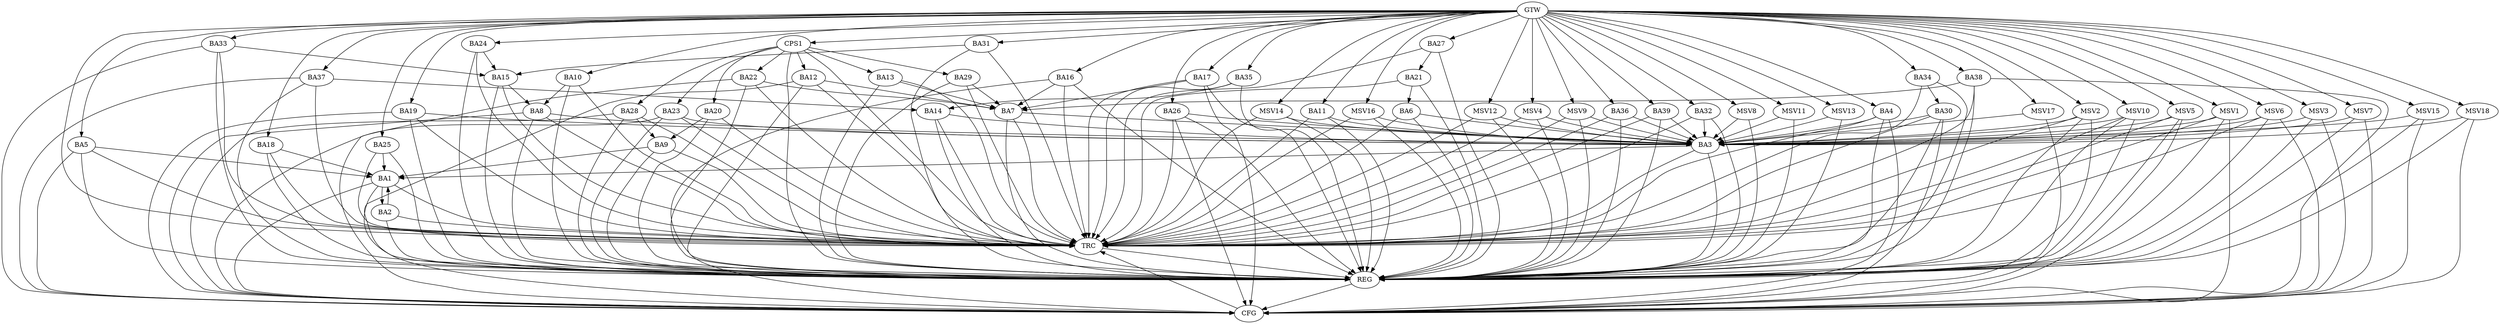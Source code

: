 strict digraph G {
  BA1 [ label="BA1" ];
  BA2 [ label="BA2" ];
  BA3 [ label="BA3" ];
  BA4 [ label="BA4" ];
  BA5 [ label="BA5" ];
  BA6 [ label="BA6" ];
  BA7 [ label="BA7" ];
  BA8 [ label="BA8" ];
  BA9 [ label="BA9" ];
  BA10 [ label="BA10" ];
  BA11 [ label="BA11" ];
  BA12 [ label="BA12" ];
  BA13 [ label="BA13" ];
  BA14 [ label="BA14" ];
  BA15 [ label="BA15" ];
  BA16 [ label="BA16" ];
  BA17 [ label="BA17" ];
  BA18 [ label="BA18" ];
  BA19 [ label="BA19" ];
  BA20 [ label="BA20" ];
  BA21 [ label="BA21" ];
  BA22 [ label="BA22" ];
  BA23 [ label="BA23" ];
  BA24 [ label="BA24" ];
  BA25 [ label="BA25" ];
  BA26 [ label="BA26" ];
  BA27 [ label="BA27" ];
  BA28 [ label="BA28" ];
  BA29 [ label="BA29" ];
  BA30 [ label="BA30" ];
  BA31 [ label="BA31" ];
  BA32 [ label="BA32" ];
  BA33 [ label="BA33" ];
  BA34 [ label="BA34" ];
  BA35 [ label="BA35" ];
  BA36 [ label="BA36" ];
  BA37 [ label="BA37" ];
  BA38 [ label="BA38" ];
  BA39 [ label="BA39" ];
  CPS1 [ label="CPS1" ];
  GTW [ label="GTW" ];
  REG [ label="REG" ];
  CFG [ label="CFG" ];
  TRC [ label="TRC" ];
  MSV1 [ label="MSV1" ];
  MSV2 [ label="MSV2" ];
  MSV3 [ label="MSV3" ];
  MSV4 [ label="MSV4" ];
  MSV5 [ label="MSV5" ];
  MSV6 [ label="MSV6" ];
  MSV7 [ label="MSV7" ];
  MSV8 [ label="MSV8" ];
  MSV9 [ label="MSV9" ];
  MSV10 [ label="MSV10" ];
  MSV11 [ label="MSV11" ];
  MSV12 [ label="MSV12" ];
  MSV13 [ label="MSV13" ];
  MSV14 [ label="MSV14" ];
  MSV15 [ label="MSV15" ];
  MSV16 [ label="MSV16" ];
  MSV17 [ label="MSV17" ];
  MSV18 [ label="MSV18" ];
  BA1 -> BA2;
  BA2 -> BA1;
  BA3 -> BA1;
  BA4 -> BA3;
  BA5 -> BA1;
  BA6 -> BA3;
  BA7 -> BA3;
  BA8 -> BA3;
  BA9 -> BA1;
  BA10 -> BA8;
  BA11 -> BA3;
  BA12 -> BA7;
  BA13 -> BA7;
  BA14 -> BA3;
  BA15 -> BA8;
  BA16 -> BA7;
  BA17 -> BA7;
  BA18 -> BA1;
  BA19 -> BA3;
  BA20 -> BA9;
  BA21 -> BA6;
  BA22 -> BA7;
  BA23 -> BA3;
  BA24 -> BA15;
  BA25 -> BA1;
  BA26 -> BA3;
  BA27 -> BA21;
  BA28 -> BA9;
  BA29 -> BA7;
  BA30 -> BA3;
  BA31 -> BA15;
  BA32 -> BA3;
  BA33 -> BA15;
  BA34 -> BA30;
  BA35 -> BA14;
  BA36 -> BA3;
  BA37 -> BA14;
  BA38 -> BA7;
  BA39 -> BA3;
  CPS1 -> BA22;
  CPS1 -> BA28;
  CPS1 -> BA20;
  CPS1 -> BA29;
  CPS1 -> BA12;
  CPS1 -> BA13;
  CPS1 -> BA23;
  GTW -> BA4;
  GTW -> BA5;
  GTW -> BA10;
  GTW -> BA11;
  GTW -> BA16;
  GTW -> BA17;
  GTW -> BA18;
  GTW -> BA19;
  GTW -> BA24;
  GTW -> BA25;
  GTW -> BA26;
  GTW -> BA27;
  GTW -> BA31;
  GTW -> BA32;
  GTW -> BA33;
  GTW -> BA34;
  GTW -> BA35;
  GTW -> BA36;
  GTW -> BA37;
  GTW -> BA38;
  GTW -> BA39;
  GTW -> CPS1;
  BA1 -> REG;
  BA2 -> REG;
  BA3 -> REG;
  BA4 -> REG;
  BA5 -> REG;
  BA6 -> REG;
  BA7 -> REG;
  BA8 -> REG;
  BA9 -> REG;
  BA10 -> REG;
  BA11 -> REG;
  BA12 -> REG;
  BA13 -> REG;
  BA14 -> REG;
  BA15 -> REG;
  BA16 -> REG;
  BA17 -> REG;
  BA18 -> REG;
  BA19 -> REG;
  BA20 -> REG;
  BA21 -> REG;
  BA22 -> REG;
  BA23 -> REG;
  BA24 -> REG;
  BA25 -> REG;
  BA26 -> REG;
  BA27 -> REG;
  BA28 -> REG;
  BA29 -> REG;
  BA30 -> REG;
  BA31 -> REG;
  BA32 -> REG;
  BA33 -> REG;
  BA34 -> REG;
  BA35 -> REG;
  BA36 -> REG;
  BA37 -> REG;
  BA38 -> REG;
  BA39 -> REG;
  CPS1 -> REG;
  BA23 -> CFG;
  BA8 -> CFG;
  BA38 -> CFG;
  BA19 -> CFG;
  BA17 -> CFG;
  BA12 -> CFG;
  BA30 -> CFG;
  BA33 -> CFG;
  BA37 -> CFG;
  BA1 -> CFG;
  BA22 -> CFG;
  BA26 -> CFG;
  BA4 -> CFG;
  BA28 -> CFG;
  BA5 -> CFG;
  BA16 -> CFG;
  REG -> CFG;
  BA1 -> TRC;
  BA2 -> TRC;
  BA3 -> TRC;
  BA4 -> TRC;
  BA5 -> TRC;
  BA6 -> TRC;
  BA7 -> TRC;
  BA8 -> TRC;
  BA9 -> TRC;
  BA10 -> TRC;
  BA11 -> TRC;
  BA12 -> TRC;
  BA13 -> TRC;
  BA14 -> TRC;
  BA15 -> TRC;
  BA16 -> TRC;
  BA17 -> TRC;
  BA18 -> TRC;
  BA19 -> TRC;
  BA20 -> TRC;
  BA21 -> TRC;
  BA22 -> TRC;
  BA23 -> TRC;
  BA24 -> TRC;
  BA25 -> TRC;
  BA26 -> TRC;
  BA27 -> TRC;
  BA28 -> TRC;
  BA29 -> TRC;
  BA30 -> TRC;
  BA31 -> TRC;
  BA32 -> TRC;
  BA33 -> TRC;
  BA34 -> TRC;
  BA35 -> TRC;
  BA36 -> TRC;
  BA37 -> TRC;
  BA38 -> TRC;
  BA39 -> TRC;
  CPS1 -> TRC;
  GTW -> TRC;
  CFG -> TRC;
  TRC -> REG;
  MSV1 -> BA3;
  MSV2 -> BA3;
  MSV3 -> BA3;
  MSV4 -> BA3;
  GTW -> MSV1;
  MSV1 -> REG;
  MSV1 -> TRC;
  MSV1 -> CFG;
  GTW -> MSV2;
  MSV2 -> REG;
  MSV2 -> TRC;
  MSV2 -> CFG;
  GTW -> MSV3;
  MSV3 -> REG;
  MSV3 -> CFG;
  GTW -> MSV4;
  MSV4 -> REG;
  MSV4 -> TRC;
  MSV5 -> BA3;
  GTW -> MSV5;
  MSV5 -> REG;
  MSV5 -> TRC;
  MSV5 -> CFG;
  MSV6 -> BA3;
  GTW -> MSV6;
  MSV6 -> REG;
  MSV6 -> TRC;
  MSV6 -> CFG;
  MSV7 -> BA3;
  GTW -> MSV7;
  MSV7 -> REG;
  MSV7 -> CFG;
  MSV8 -> BA3;
  MSV9 -> BA3;
  MSV10 -> BA3;
  MSV11 -> BA3;
  MSV12 -> BA3;
  MSV13 -> BA3;
  GTW -> MSV8;
  MSV8 -> REG;
  GTW -> MSV9;
  MSV9 -> REG;
  MSV9 -> TRC;
  GTW -> MSV10;
  MSV10 -> REG;
  MSV10 -> TRC;
  MSV10 -> CFG;
  GTW -> MSV11;
  MSV11 -> REG;
  GTW -> MSV12;
  MSV12 -> REG;
  MSV12 -> TRC;
  GTW -> MSV13;
  MSV13 -> REG;
  MSV14 -> BA3;
  GTW -> MSV14;
  MSV14 -> REG;
  MSV14 -> TRC;
  MSV15 -> BA3;
  GTW -> MSV15;
  MSV15 -> REG;
  MSV15 -> CFG;
  MSV16 -> BA3;
  MSV17 -> BA3;
  MSV18 -> BA3;
  GTW -> MSV16;
  MSV16 -> REG;
  MSV16 -> TRC;
  GTW -> MSV17;
  MSV17 -> REG;
  GTW -> MSV18;
  MSV18 -> REG;
  MSV18 -> CFG;
}
